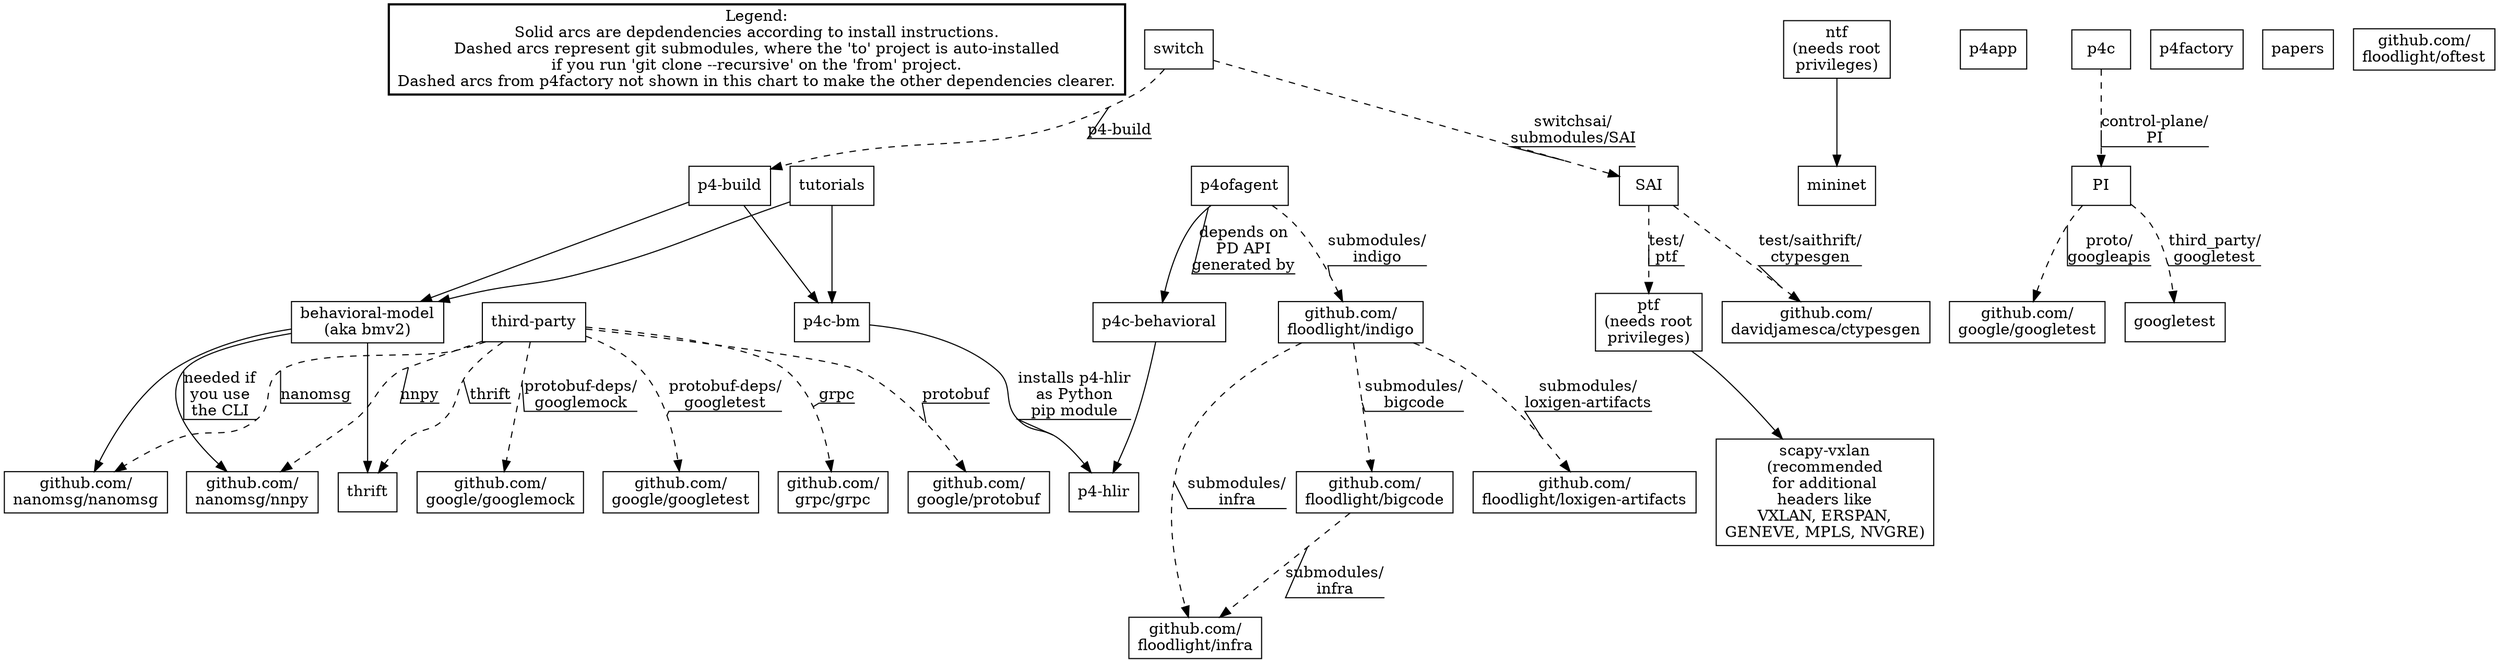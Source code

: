 digraph p4_dependencies {

    node [shape = box];

    // My hack for providing a kind of 'legend' for the drawing.
    // There is likely a better way than this.
    legen [label="Legend:\nSolid arcs are depdendencies according to install instructions.\nDashed arcs represent git submodules, where the 'to' project is auto-installed\nif you run 'git clone --recursive' on the 'from' project.\nDashed arcs from p4factory not shown in this chart to make the other dependencies clearer." style=bold];

    // All nodes, with labels, for p4lang repositories
    behavioral_model [label="behavioral-model\n(aka bmv2)"];
    mininet [label="mininet"];
    ntf [label="ntf\n(needs root\nprivileges)"];
    p4_build [label="p4-build"];
    p4_hlir [label="p4-hlir"];
    p4app [label="p4app"];
    p4c [label="p4c"];
    p4c_behavioral [label="p4c-behavioral"];
    p4c_bm [label="p4c-bm"];
    p4factory [label="p4factory"];
    p4ofagent [label="p4ofagent"];
    papers [label="papers"];
    PI [label="PI"];
    ptf [label="ptf\n(needs root\nprivileges)"];
    SAI [label="SAI"];
    scapy_vxlan [label="scapy-vxlan\n(recommended\nfor additional\nheaders like\nVXLAN, ERSPAN,\nGENEVE, MPLS, NVGRE)"];
    switch [label="switch"];
    third_party [label="third-party"];
    thrift [label="thrift"];
    tutorials [label="tutorials"];

    // All nodes, with labels, for non-p4lang repositories
    grpc [label="github.com/\ngrpc/grpc"];
    nanomsg [label="github.com/\nnanomsg/nanomsg"];
    nnpy [label="github.com/\nnanomsg/nnpy"];
    protobuf [label="github.com/\ngoogle/protobuf"];
    googlemock_for_protobuf [label="github.com/\ngoogle/googlemock"];
    googletest_for_protobuf [label="github.com/\ngoogle/googletest"];
    floodlight_oftest [label="github.com/\nfloodlight/oftest"];
    floodlight_indigo [label="github.com/\nfloodlight/indigo"];
    floodlight_bigcode [label="github.com/\nfloodlight/bigcode"];
    floodlight_infra [label="github.com/\nfloodlight/infra"];
    floodlight_loxigen_artifacts [label="github.com/\nfloodlight/loxigen-artifacts"];
    googleapis [label="github.com/\ngoogleapis/googleapis"];
    googleapis [label="github.com/\ngoogle/googletest"];
    davidjamesca_ctypesgen [label="github.com/\ndavidjamesca/ctypesgen"];


    ////////////////////////////////////////////////////////////////
    // Dependencies
    ////////////////////////////////////////////////////////////////

    behavioral_model -> thrift;
    behavioral_model -> nanomsg;
    behavioral_model -> nnpy [label="needed if\nyou use\nthe CLI" decorate=true];

    ntf -> mininet;

    p4_build -> behavioral_model;
    p4_build -> p4c_bm;

    p4c -> PI [label="control-plane/\nPI" decorate=true style=dashed];

    PI -> googleapis [label="proto/\ngoogleapis" decorate=true style=dashed];
    PI -> googletest [label="third_party/\ngoogletest" decorate=true style=dashed];

    p4c_behavioral -> p4_hlir;

    p4c_bm -> p4_hlir [label="installs p4-hlir\nas Python\npip module" decorate=true];

//    p4factory -> behavioral_model [label="submodules/\nbm" decorate=true style=dashed];
//    p4factory -> floodlight_oftest [label="submodules/\noftest" decorate=true style=dashed];
//    p4factory -> p4_build [label="submodules/\np4-build" decorate=true style=dashed];
//    p4factory -> p4c_behavioral [label="submodules/\np4c-behavioral" decorate=true style=dashed];
//    p4factory -> p4c_bm [label="submodules/\np4c-bm" decorate=true style=dashed];
//    p4factory -> p4ofagent [label="submodules/\np4ofagent" decorate=true style=dashed];
//    p4factory -> ptf [label="submodules/\nptf" decorate=true style=dashed];
//    p4factory -> switch [label="submodules/\nswitch" decorate=true style=dashed];

    p4ofagent -> p4c_behavioral [label="depends on\nPD API\ngenerated by" decorate=true];
    p4ofagent -> floodlight_indigo [label="submodules/\nindigo" decorate=true style=dashed];

    floodlight_indigo -> floodlight_bigcode [label="submodules/\nbigcode" decorate=true style=dashed];
    floodlight_indigo -> floodlight_infra [label="submodules/\ninfra" decorate=true style=dashed];
    floodlight_indigo -> floodlight_loxigen_artifacts [label="submodules/\nloxigen-artifacts" decorate=true style=dashed];
    
    floodlight_bigcode -> floodlight_infra [label="submodules/\ninfra" decorate=true style=dashed];

    ptf -> scapy_vxlan;

    SAI -> ptf [label="test/\nptf" decorate=true style=dashed];
    SAI -> davidjamesca_ctypesgen [label="test/saithrift/\nctypesgen" decorate=true style=dashed];

    switch -> p4_build [label="p4-build" decorate=true style=dashed];
    switch -> SAI [label="switchsai/\nsubmodules/SAI" decorate=true style=dashed];

    third_party -> grpc [label="grpc" decorate=true style=dashed];
    third_party -> nanomsg [label="nanomsg" decorate=true style=dashed];
    third_party -> nnpy [label="nnpy" decorate=true style=dashed];
    third_party -> protobuf [label="protobuf" decorate=true style=dashed];
    third_party -> googlemock_for_protobuf [label="protobuf-deps/\ngooglemock" decorate=true style=dashed];
    third_party -> googletest_for_protobuf [label="protobuf-deps/\ngoogletest" decorate=true style=dashed];
    third_party -> thrift [label="thrift" decorate=true style=dashed];

    tutorials -> behavioral_model;
    tutorials -> p4c_bm;
}
